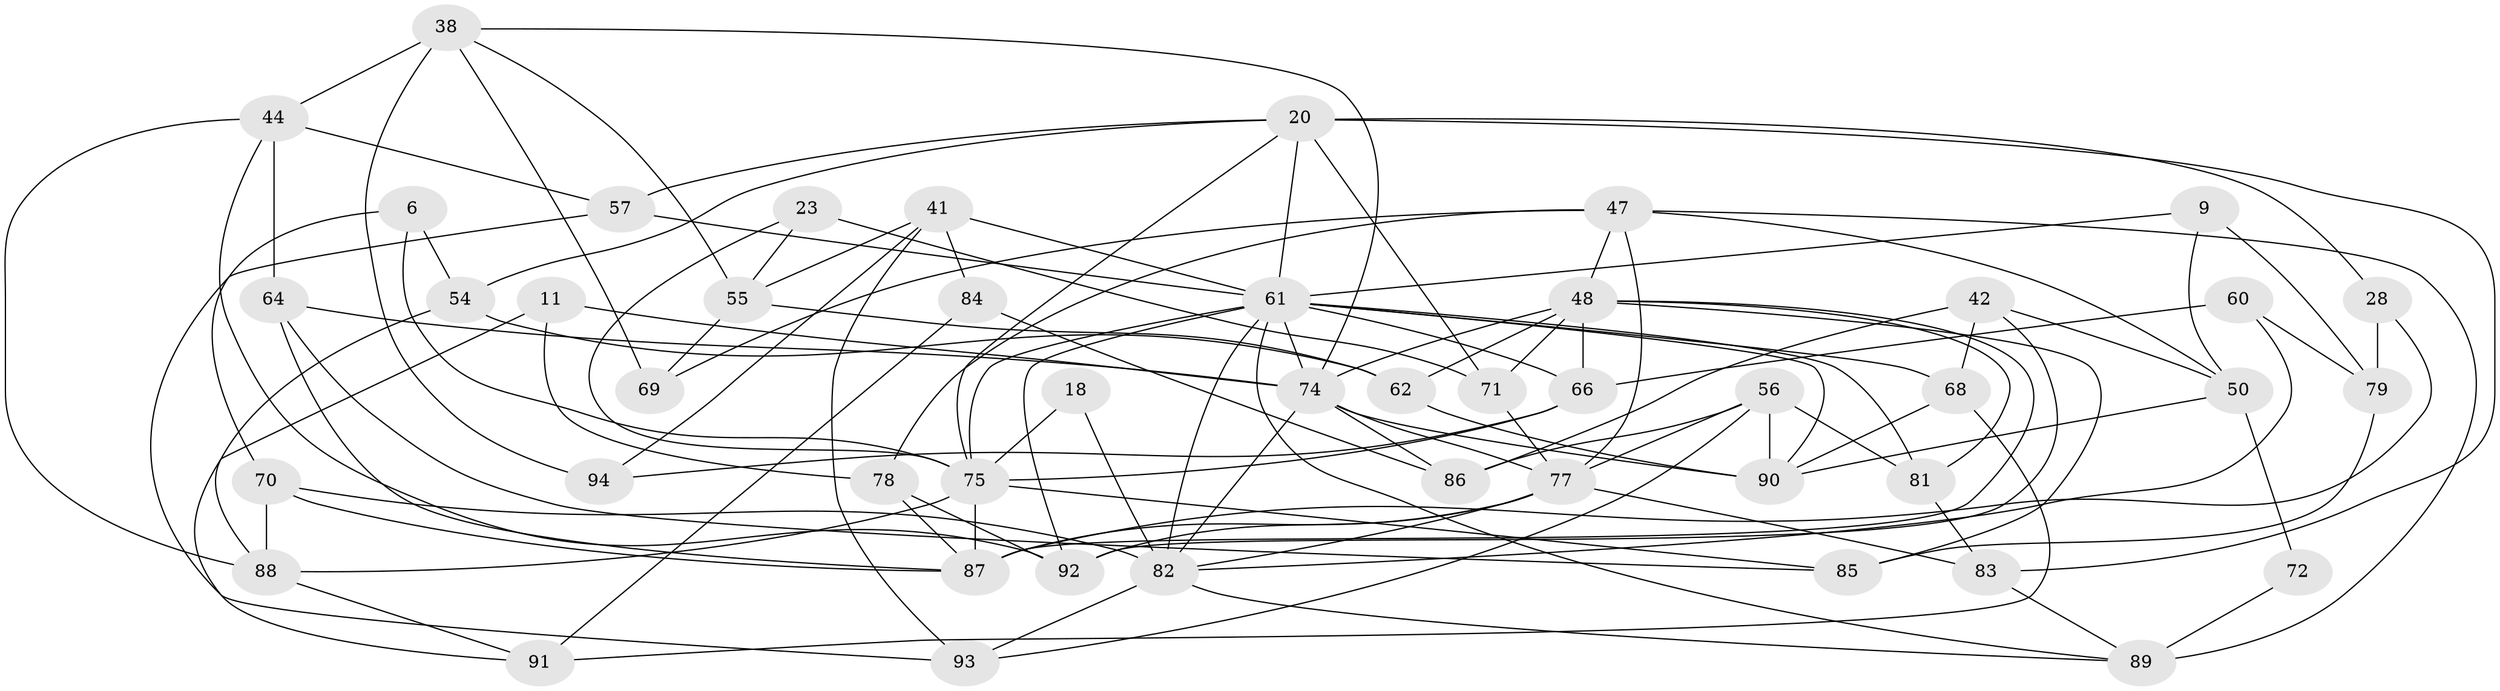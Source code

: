 // original degree distribution, {4: 1.0}
// Generated by graph-tools (version 1.1) at 2025/57/03/09/25 04:57:31]
// undirected, 47 vertices, 113 edges
graph export_dot {
graph [start="1"]
  node [color=gray90,style=filled];
  6;
  9;
  11 [super="+5"];
  18;
  20 [super="+10+13"];
  23;
  28;
  38 [super="+35"];
  41 [super="+25"];
  42;
  44 [super="+1"];
  47 [super="+40"];
  48 [super="+3+46"];
  50 [super="+45"];
  54;
  55 [super="+7"];
  56 [super="+14+53"];
  57;
  60;
  61 [super="+15+33+59"];
  62;
  64 [super="+29"];
  66 [super="+52"];
  68;
  69;
  70 [super="+2"];
  71;
  72;
  74 [super="+12+73+39+65"];
  75 [super="+17+19"];
  77 [super="+58"];
  78;
  79 [super="+76"];
  81 [super="+67"];
  82 [super="+43"];
  83 [super="+34"];
  84;
  85;
  86;
  87 [super="+49"];
  88 [super="+26"];
  89 [super="+80"];
  90 [super="+36+37"];
  91;
  92 [super="+31"];
  93;
  94;
  6 -- 70 [weight=2];
  6 -- 54;
  6 -- 75;
  9 -- 79 [weight=2];
  9 -- 50;
  9 -- 61;
  11 -- 78;
  11 -- 91;
  11 -- 74 [weight=4];
  18 -- 75 [weight=3];
  18 -- 82;
  20 -- 54;
  20 -- 83 [weight=2];
  20 -- 75;
  20 -- 71;
  20 -- 57;
  20 -- 28;
  20 -- 61;
  23 -- 71;
  23 -- 55 [weight=2];
  23 -- 75;
  28 -- 79 [weight=2];
  28 -- 87;
  38 -- 94 [weight=2];
  38 -- 44;
  38 -- 69;
  38 -- 55;
  38 -- 74;
  41 -- 94;
  41 -- 84 [weight=2];
  41 -- 93;
  41 -- 55;
  41 -- 61;
  42 -- 92;
  42 -- 86;
  42 -- 68;
  42 -- 50;
  44 -- 64 [weight=2];
  44 -- 57;
  44 -- 88;
  44 -- 92;
  47 -- 78;
  47 -- 89;
  47 -- 77 [weight=2];
  47 -- 48;
  47 -- 50;
  47 -- 69 [weight=2];
  48 -- 66;
  48 -- 85;
  48 -- 62;
  48 -- 71;
  48 -- 81;
  48 -- 74;
  48 -- 87;
  50 -- 72 [weight=2];
  50 -- 90;
  54 -- 62;
  54 -- 88;
  55 -- 69;
  55 -- 62;
  56 -- 77 [weight=3];
  56 -- 90 [weight=2];
  56 -- 81;
  56 -- 93;
  56 -- 86;
  57 -- 93;
  57 -- 61;
  60 -- 79;
  60 -- 82;
  60 -- 66 [weight=2];
  61 -- 81 [weight=2];
  61 -- 82;
  61 -- 68;
  61 -- 92;
  61 -- 89;
  61 -- 66;
  61 -- 74;
  61 -- 75;
  61 -- 90;
  62 -- 90;
  64 -- 74 [weight=2];
  64 -- 85;
  64 -- 87;
  66 -- 94;
  66 -- 75;
  68 -- 91;
  68 -- 90;
  70 -- 87;
  70 -- 88 [weight=2];
  70 -- 82;
  71 -- 77;
  72 -- 89 [weight=2];
  74 -- 90 [weight=2];
  74 -- 77;
  74 -- 86;
  74 -- 82;
  75 -- 88;
  75 -- 85;
  75 -- 87 [weight=2];
  77 -- 82;
  77 -- 83;
  77 -- 92 [weight=2];
  77 -- 87;
  78 -- 87;
  78 -- 92;
  79 -- 85;
  81 -- 83 [weight=2];
  82 -- 89;
  82 -- 93;
  83 -- 89;
  84 -- 86;
  84 -- 91;
  88 -- 91;
}

